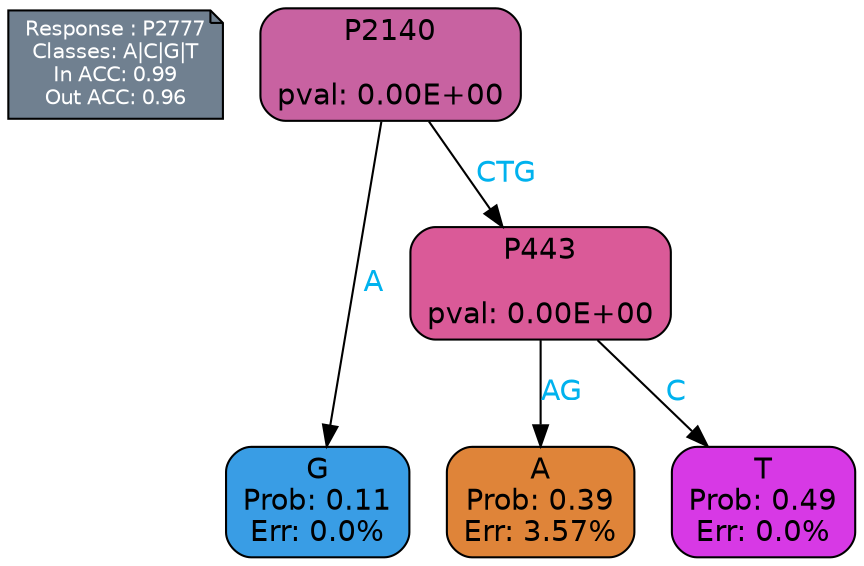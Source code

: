 digraph Tree {
node [shape=box, style="filled, rounded", color="black", fontname=helvetica] ;
graph [ranksep=equally, splines=polylines, bgcolor=transparent, dpi=600] ;
edge [fontname=helvetica] ;
LEGEND [label="Response : P2777
Classes: A|C|G|T
In ACC: 0.99
Out ACC: 0.96
",shape=note,align=left,style=filled,fillcolor="slategray",fontcolor="white",fontsize=10];1 [label="P2140

pval: 0.00E+00", fillcolor="#c862a1"] ;
2 [label="G
Prob: 0.11
Err: 0.0%", fillcolor="#399de5"] ;
3 [label="P443

pval: 0.00E+00", fillcolor="#da5a98"] ;
4 [label="A
Prob: 0.39
Err: 3.57%", fillcolor="#df8439"] ;
5 [label="T
Prob: 0.49
Err: 0.0%", fillcolor="#d739e5"] ;
1 -> 2 [label="A",fontcolor=deepskyblue2] ;
1 -> 3 [label="CTG",fontcolor=deepskyblue2] ;
3 -> 4 [label="AG",fontcolor=deepskyblue2] ;
3 -> 5 [label="C",fontcolor=deepskyblue2] ;
{rank = same; 2;4;5;}{rank = same; LEGEND;1;}}